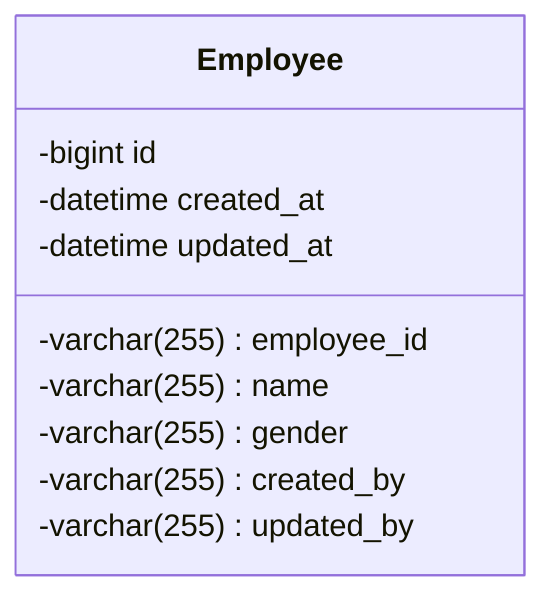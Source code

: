 classDiagram
    class Employee {
        -bigint id
        -varchar(255) employee_id
        -varchar(255) name
        -varchar(255) gender
        -varchar(255) created_by
        -datetime created_at
        -varchar(255) updated_by
        -datetime updated_at
    }